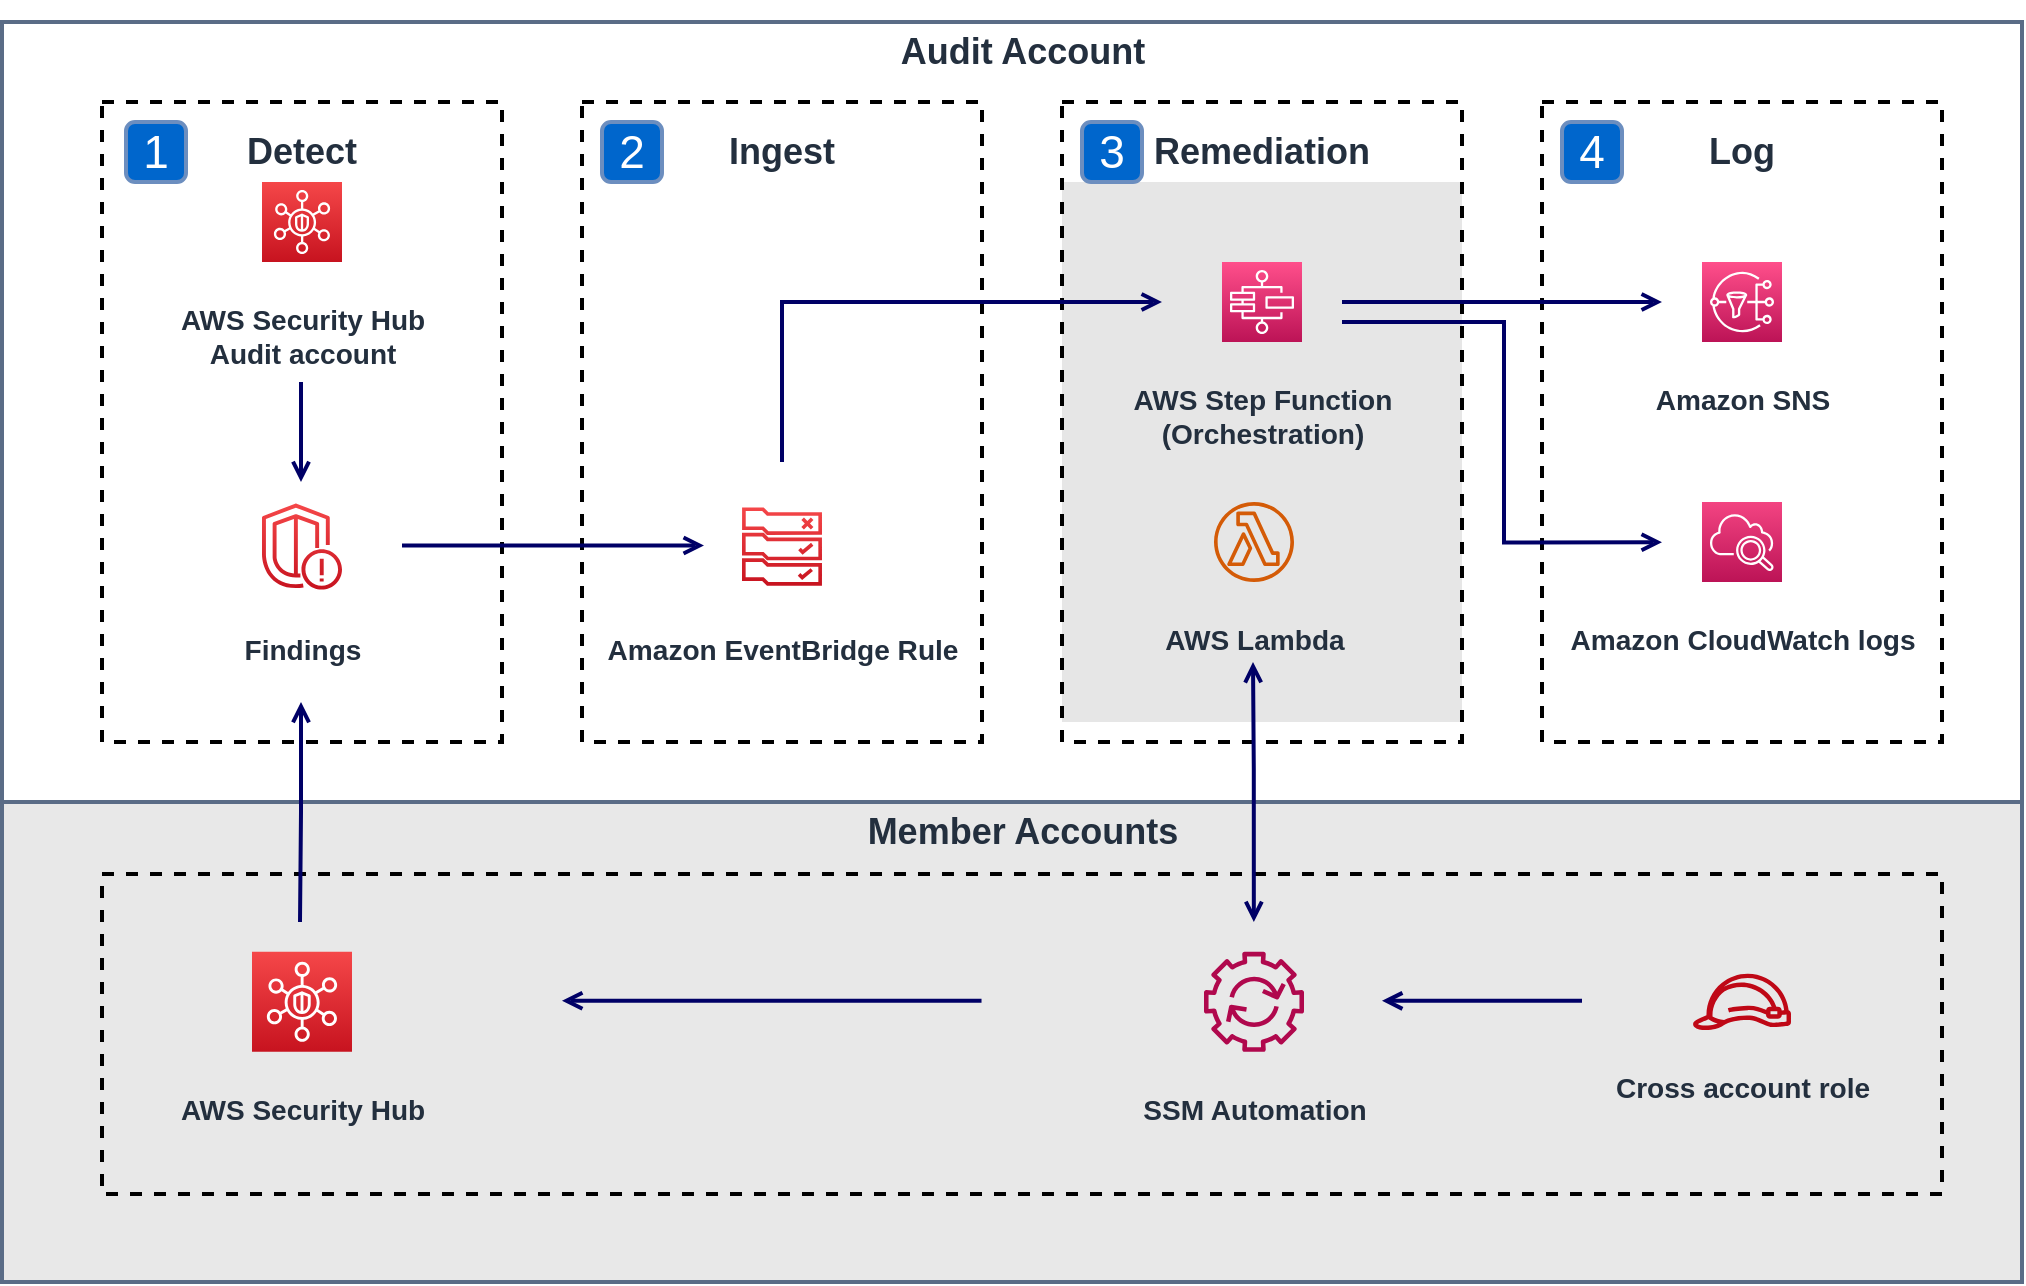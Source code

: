 <mxfile version="15.9.6" type="github">
  <diagram id="-_PuM2wYpfCO6fIP_Evk" name="Page-1">
    <mxGraphModel dx="2629" dy="1072" grid="1" gridSize="10" guides="1" tooltips="1" connect="1" arrows="1" fold="1" page="1" pageScale="1" pageWidth="827" pageHeight="1169" math="0" shadow="0">
      <root>
        <mxCell id="0" />
        <mxCell id="1" parent="0" />
        <mxCell id="5-8m9FPlLGpZZx9Ya4Tx-46" value="" style="fillColor=#E8E8E8;strokeColor=#5A6C86;verticalAlign=top;fontStyle=0;fontColor=#5A6C86;strokeWidth=2;" vertex="1" parent="1">
          <mxGeometry x="-490" y="470" width="1010" height="240" as="geometry" />
        </mxCell>
        <mxCell id="5-8m9FPlLGpZZx9Ya4Tx-1" value="" style="fillColor=default;strokeColor=#5A6C86;verticalAlign=top;fontStyle=0;fontColor=#5A6C86;strokeWidth=2;" vertex="1" parent="1">
          <mxGeometry x="-490" y="80" width="1010" height="390" as="geometry" />
        </mxCell>
        <mxCell id="5-8m9FPlLGpZZx9Ya4Tx-27" value="" style="rounded=0;whiteSpace=wrap;html=1;dashed=0;sketch=0;pointerEvents=1;fontFamily=Helvetica;fontSize=12;fontColor=#232F3E;fillColor=#E6E6E6;gradientColor=none;strokeColor=none;" vertex="1" parent="1">
          <mxGeometry x="40" y="160" width="200" height="270" as="geometry" />
        </mxCell>
        <mxCell id="5-8m9FPlLGpZZx9Ya4Tx-2" value="" style="rounded=0;whiteSpace=wrap;html=1;strokeWidth=2;fillColor=none;dashed=1;" vertex="1" parent="1">
          <mxGeometry x="-440" y="120" width="200" height="320" as="geometry" />
        </mxCell>
        <mxCell id="5-8m9FPlLGpZZx9Ya4Tx-7" value="" style="rounded=0;whiteSpace=wrap;html=1;strokeWidth=2;fillColor=none;dashed=1;" vertex="1" parent="1">
          <mxGeometry x="-440" y="506" width="920" height="160" as="geometry" />
        </mxCell>
        <mxCell id="5-8m9FPlLGpZZx9Ya4Tx-8" value="&lt;font color=&quot;#ffffff&quot; style=&quot;font-size: 23px&quot;&gt;1&lt;/font&gt;" style="rounded=1;whiteSpace=wrap;html=1;strokeWidth=2;fillColor=#0066CC;gradientColor=none;strokeColor=#6c8ebf;aspect=fixed;" vertex="1" parent="1">
          <mxGeometry x="-428" y="130" width="30" height="30" as="geometry" />
        </mxCell>
        <mxCell id="5-8m9FPlLGpZZx9Ya4Tx-9" value="" style="rounded=0;whiteSpace=wrap;html=1;strokeWidth=2;fillColor=none;dashed=1;" vertex="1" parent="1">
          <mxGeometry x="-200" y="120" width="200" height="320" as="geometry" />
        </mxCell>
        <mxCell id="5-8m9FPlLGpZZx9Ya4Tx-11" value="" style="rounded=0;whiteSpace=wrap;html=1;strokeWidth=2;fillColor=none;dashed=1;" vertex="1" parent="1">
          <mxGeometry x="40" y="120" width="200" height="320" as="geometry" />
        </mxCell>
        <mxCell id="5-8m9FPlLGpZZx9Ya4Tx-13" value="" style="rounded=0;whiteSpace=wrap;html=1;strokeWidth=2;fillColor=none;dashed=1;" vertex="1" parent="1">
          <mxGeometry x="280" y="120" width="200" height="320" as="geometry" />
        </mxCell>
        <mxCell id="5-8m9FPlLGpZZx9Ya4Tx-15" value="&lt;h3&gt;&lt;font style=&quot;font-size: 14px&quot;&gt;&lt;b&gt;AWS Security Hub&lt;br&gt;&lt;/b&gt;&lt;/font&gt;&lt;font style=&quot;font-size: 14px&quot;&gt;&lt;b&gt;Audit account&lt;/b&gt;&lt;/font&gt;&lt;/h3&gt;" style="sketch=0;points=[[0,0,0],[0.25,0,0],[0.5,0,0],[0.75,0,0],[1,0,0],[0,1,0],[0.25,1,0],[0.5,1,0],[0.75,1,0],[1,1,0],[0,0.25,0],[0,0.5,0],[0,0.75,0],[1,0.25,0],[1,0.5,0],[1,0.75,0]];outlineConnect=0;fontColor=#232F3E;gradientColor=#F54749;gradientDirection=north;fillColor=#C7131F;strokeColor=#ffffff;dashed=0;verticalLabelPosition=bottom;verticalAlign=top;align=center;html=1;fontSize=12;fontStyle=0;aspect=fixed;shape=mxgraph.aws4.resourceIcon;resIcon=mxgraph.aws4.security_hub;" vertex="1" parent="1">
          <mxGeometry x="-360" y="160" width="40" height="40" as="geometry" />
        </mxCell>
        <mxCell id="5-8m9FPlLGpZZx9Ya4Tx-16" value="&lt;h3&gt;Findings&lt;/h3&gt;" style="sketch=0;outlineConnect=0;fontColor=#232F3E;gradientColor=#F54749;fillColor=#C7131F;strokeColor=#ffffff;dashed=0;verticalLabelPosition=bottom;verticalAlign=top;align=center;html=1;fontSize=12;fontStyle=0;aspect=fixed;pointerEvents=1;shape=mxgraph.aws4.finding;gradientDirection=north;" vertex="1" parent="1">
          <mxGeometry x="-360" y="320" width="40" height="44.57" as="geometry" />
        </mxCell>
        <mxCell id="5-8m9FPlLGpZZx9Ya4Tx-17" value="&lt;h3&gt;Amazon EventBridge Rule&lt;/h3&gt;" style="sketch=0;outlineConnect=0;fontColor=#232F3E;gradientColor=#F54749;fillColor=#C7131F;strokeColor=#ffffff;dashed=0;verticalLabelPosition=bottom;verticalAlign=top;align=center;html=1;fontSize=12;fontStyle=0;aspect=fixed;pointerEvents=1;shape=mxgraph.aws4.rule_2;fontFamily=Helvetica;gradientDirection=north;" vertex="1" parent="1">
          <mxGeometry x="-120" y="320" width="40" height="44.57" as="geometry" />
        </mxCell>
        <mxCell id="5-8m9FPlLGpZZx9Ya4Tx-18" value="&lt;font color=&quot;#ffffff&quot; style=&quot;font-size: 23px&quot;&gt;2&lt;/font&gt;" style="rounded=1;whiteSpace=wrap;html=1;strokeWidth=2;fillColor=#0066CC;gradientColor=none;strokeColor=#6c8ebf;aspect=fixed;" vertex="1" parent="1">
          <mxGeometry x="-190" y="130" width="30" height="30" as="geometry" />
        </mxCell>
        <mxCell id="5-8m9FPlLGpZZx9Ya4Tx-19" value="&lt;h2&gt;Detect&lt;/h2&gt;" style="text;html=1;strokeColor=none;fillColor=none;align=center;verticalAlign=middle;whiteSpace=wrap;rounded=0;dashed=0;sketch=0;pointerEvents=1;fontFamily=Helvetica;fontSize=12;fontColor=#232F3E;" vertex="1" parent="1">
          <mxGeometry x="-370" y="130" width="60" height="30" as="geometry" />
        </mxCell>
        <mxCell id="5-8m9FPlLGpZZx9Ya4Tx-20" value="&lt;h2&gt;Ingest&lt;/h2&gt;" style="text;html=1;strokeColor=none;fillColor=none;align=center;verticalAlign=middle;whiteSpace=wrap;rounded=0;dashed=0;sketch=0;pointerEvents=1;fontFamily=Helvetica;fontSize=12;fontColor=#232F3E;" vertex="1" parent="1">
          <mxGeometry x="-130" y="130" width="60" height="30" as="geometry" />
        </mxCell>
        <mxCell id="5-8m9FPlLGpZZx9Ya4Tx-21" value="&lt;h2&gt;Remediation&lt;/h2&gt;" style="text;html=1;strokeColor=none;fillColor=none;align=center;verticalAlign=middle;whiteSpace=wrap;rounded=0;dashed=0;sketch=0;pointerEvents=1;fontFamily=Helvetica;fontSize=12;fontColor=#232F3E;" vertex="1" parent="1">
          <mxGeometry x="110" y="130" width="60" height="30" as="geometry" />
        </mxCell>
        <mxCell id="5-8m9FPlLGpZZx9Ya4Tx-22" value="&lt;h2&gt;Log&lt;/h2&gt;" style="text;html=1;strokeColor=none;fillColor=none;align=center;verticalAlign=middle;whiteSpace=wrap;rounded=0;dashed=0;sketch=0;pointerEvents=1;fontFamily=Helvetica;fontSize=12;fontColor=#232F3E;" vertex="1" parent="1">
          <mxGeometry x="350" y="130" width="60" height="30" as="geometry" />
        </mxCell>
        <mxCell id="5-8m9FPlLGpZZx9Ya4Tx-23" value="&lt;h3&gt;AWS Lambda&lt;/h3&gt;" style="sketch=0;outlineConnect=0;fontColor=#232F3E;gradientColor=none;fillColor=#D45B07;strokeColor=none;dashed=0;verticalLabelPosition=bottom;verticalAlign=top;align=center;html=1;fontSize=12;fontStyle=0;aspect=fixed;pointerEvents=1;shape=mxgraph.aws4.lambda_function;fontFamily=Helvetica;" vertex="1" parent="1">
          <mxGeometry x="116" y="320" width="40" height="40" as="geometry" />
        </mxCell>
        <mxCell id="5-8m9FPlLGpZZx9Ya4Tx-24" value="&lt;h3&gt;AWS Step Function&lt;br&gt;(Orchestration)&lt;/h3&gt;" style="sketch=0;points=[[0,0,0],[0.25,0,0],[0.5,0,0],[0.75,0,0],[1,0,0],[0,1,0],[0.25,1,0],[0.5,1,0],[0.75,1,0],[1,1,0],[0,0.25,0],[0,0.5,0],[0,0.75,0],[1,0.25,0],[1,0.5,0],[1,0.75,0]];outlineConnect=0;fontColor=#232F3E;gradientColor=#FF4F8B;gradientDirection=north;fillColor=#BC1356;strokeColor=#ffffff;dashed=0;verticalLabelPosition=bottom;verticalAlign=top;align=center;html=1;fontSize=12;fontStyle=0;aspect=fixed;shape=mxgraph.aws4.resourceIcon;resIcon=mxgraph.aws4.step_functions;pointerEvents=1;fontFamily=Helvetica;" vertex="1" parent="1">
          <mxGeometry x="120" y="200" width="40" height="40" as="geometry" />
        </mxCell>
        <mxCell id="5-8m9FPlLGpZZx9Ya4Tx-25" value="&lt;h3&gt;Amazon SNS&lt;/h3&gt;" style="sketch=0;points=[[0,0,0],[0.25,0,0],[0.5,0,0],[0.75,0,0],[1,0,0],[0,1,0],[0.25,1,0],[0.5,1,0],[0.75,1,0],[1,1,0],[0,0.25,0],[0,0.5,0],[0,0.75,0],[1,0.25,0],[1,0.5,0],[1,0.75,0]];outlineConnect=0;fontColor=#232F3E;gradientColor=#FF4F8B;gradientDirection=north;fillColor=#BC1356;strokeColor=#ffffff;dashed=0;verticalLabelPosition=bottom;verticalAlign=top;align=center;html=1;fontSize=12;fontStyle=0;aspect=fixed;shape=mxgraph.aws4.resourceIcon;resIcon=mxgraph.aws4.sns;pointerEvents=1;fontFamily=Helvetica;" vertex="1" parent="1">
          <mxGeometry x="360" y="200" width="40" height="40" as="geometry" />
        </mxCell>
        <mxCell id="5-8m9FPlLGpZZx9Ya4Tx-26" value="&lt;h3&gt;Amazon CloudWatch logs&lt;/h3&gt;" style="sketch=0;points=[[0,0,0],[0.25,0,0],[0.5,0,0],[0.75,0,0],[1,0,0],[0,1,0],[0.25,1,0],[0.5,1,0],[0.75,1,0],[1,1,0],[0,0.25,0],[0,0.5,0],[0,0.75,0],[1,0.25,0],[1,0.5,0],[1,0.75,0]];points=[[0,0,0],[0.25,0,0],[0.5,0,0],[0.75,0,0],[1,0,0],[0,1,0],[0.25,1,0],[0.5,1,0],[0.75,1,0],[1,1,0],[0,0.25,0],[0,0.5,0],[0,0.75,0],[1,0.25,0],[1,0.5,0],[1,0.75,0]];outlineConnect=0;fontColor=#232F3E;gradientColor=#F34482;gradientDirection=north;fillColor=#BC1356;strokeColor=#ffffff;dashed=0;verticalLabelPosition=bottom;verticalAlign=top;align=center;html=1;fontSize=12;fontStyle=0;aspect=fixed;shape=mxgraph.aws4.resourceIcon;resIcon=mxgraph.aws4.cloudwatch_2;pointerEvents=1;fontFamily=Helvetica;" vertex="1" parent="1">
          <mxGeometry x="360" y="320" width="40" height="40" as="geometry" />
        </mxCell>
        <mxCell id="5-8m9FPlLGpZZx9Ya4Tx-28" value="&lt;h3&gt;Cross account role&lt;/h3&gt;" style="sketch=0;outlineConnect=0;fontColor=#232F3E;gradientColor=none;fillColor=#BF0816;strokeColor=none;dashed=0;verticalLabelPosition=bottom;verticalAlign=top;align=center;html=1;fontSize=12;fontStyle=0;aspect=fixed;pointerEvents=1;shape=mxgraph.aws4.role;rounded=0;fontFamily=Helvetica;" vertex="1" parent="1">
          <mxGeometry x="355" y="555.82" width="50" height="28.2" as="geometry" />
        </mxCell>
        <mxCell id="5-8m9FPlLGpZZx9Ya4Tx-29" value="&lt;h3&gt;SSM Automation&lt;/h3&gt;" style="sketch=0;outlineConnect=0;fontColor=#232F3E;gradientColor=none;fillColor=#B0084D;strokeColor=none;dashed=0;verticalLabelPosition=bottom;verticalAlign=top;align=center;html=1;fontSize=12;fontStyle=0;aspect=fixed;pointerEvents=1;shape=mxgraph.aws4.automation;rounded=0;fontFamily=Helvetica;" vertex="1" parent="1">
          <mxGeometry x="111" y="544.92" width="50" height="50" as="geometry" />
        </mxCell>
        <mxCell id="5-8m9FPlLGpZZx9Ya4Tx-30" value="&lt;h3&gt;&lt;font style=&quot;font-size: 14px&quot;&gt;&lt;b&gt;AWS Security Hub&lt;/b&gt;&lt;/font&gt;&lt;/h3&gt;" style="sketch=0;points=[[0,0,0],[0.25,0,0],[0.5,0,0],[0.75,0,0],[1,0,0],[0,1,0],[0.25,1,0],[0.5,1,0],[0.75,1,0],[1,1,0],[0,0.25,0],[0,0.5,0],[0,0.75,0],[1,0.25,0],[1,0.5,0],[1,0.75,0]];outlineConnect=0;fontColor=#232F3E;gradientColor=#F54749;gradientDirection=north;fillColor=#C7131F;strokeColor=#ffffff;dashed=0;verticalLabelPosition=bottom;verticalAlign=top;align=center;html=1;fontSize=12;fontStyle=0;aspect=fixed;shape=mxgraph.aws4.resourceIcon;resIcon=mxgraph.aws4.security_hub;" vertex="1" parent="1">
          <mxGeometry x="-365" y="544.92" width="50" height="50" as="geometry" />
        </mxCell>
        <mxCell id="5-8m9FPlLGpZZx9Ya4Tx-31" value="" style="edgeStyle=orthogonalEdgeStyle;html=1;endArrow=none;elbow=vertical;startArrow=open;startFill=0;strokeColor=#000066;rounded=0;fontFamily=Helvetica;fontSize=12;fontColor=#232F3E;strokeWidth=2;" edge="1" parent="1">
          <mxGeometry width="100" relative="1" as="geometry">
            <mxPoint x="200" y="569.42" as="sourcePoint" />
            <mxPoint x="300" y="569.42" as="targetPoint" />
          </mxGeometry>
        </mxCell>
        <mxCell id="5-8m9FPlLGpZZx9Ya4Tx-32" value="" style="edgeStyle=orthogonalEdgeStyle;html=1;endArrow=none;elbow=vertical;startArrow=open;startFill=0;strokeColor=#000066;rounded=0;fontFamily=Helvetica;fontSize=12;fontColor=#232F3E;strokeWidth=2;endSize=6;exitX=0.25;exitY=0.396;exitDx=0;exitDy=0;exitPerimeter=0;entryX=0.478;entryY=0.396;entryDx=0;entryDy=0;entryPerimeter=0;" edge="1" parent="1" source="5-8m9FPlLGpZZx9Ya4Tx-7" target="5-8m9FPlLGpZZx9Ya4Tx-7">
          <mxGeometry width="100" relative="1" as="geometry">
            <mxPoint x="-170.5" y="569.42" as="sourcePoint" />
            <mxPoint x="-29.5" y="569.42" as="targetPoint" />
          </mxGeometry>
        </mxCell>
        <mxCell id="5-8m9FPlLGpZZx9Ya4Tx-36" value="" style="edgeStyle=orthogonalEdgeStyle;html=1;endArrow=none;elbow=vertical;startArrow=open;startFill=0;strokeColor=#000066;rounded=0;fontFamily=Helvetica;fontSize=12;fontColor=#232F3E;strokeWidth=2;endSize=6;" edge="1" parent="1">
          <mxGeometry width="100" relative="1" as="geometry">
            <mxPoint x="-340.5" y="420" as="sourcePoint" />
            <mxPoint x="-341" y="530" as="targetPoint" />
            <Array as="points">
              <mxPoint x="-340" y="475" />
            </Array>
          </mxGeometry>
        </mxCell>
        <mxCell id="5-8m9FPlLGpZZx9Ya4Tx-37" value="" style="edgeStyle=orthogonalEdgeStyle;html=1;endArrow=none;elbow=vertical;startArrow=open;startFill=0;strokeColor=#000066;rounded=0;fontFamily=Helvetica;fontSize=12;fontColor=#232F3E;strokeWidth=2;endSize=6;" edge="1" parent="1">
          <mxGeometry width="100" relative="1" as="geometry">
            <mxPoint x="-340.5" y="310" as="sourcePoint" />
            <mxPoint x="-340.5" y="260" as="targetPoint" />
          </mxGeometry>
        </mxCell>
        <mxCell id="5-8m9FPlLGpZZx9Ya4Tx-38" value="" style="edgeStyle=orthogonalEdgeStyle;html=1;endArrow=none;elbow=vertical;startArrow=open;startFill=0;strokeColor=#000066;rounded=0;fontFamily=Helvetica;fontSize=12;fontColor=#232F3E;strokeWidth=2;endSize=6;" edge="1" parent="1">
          <mxGeometry width="100" relative="1" as="geometry">
            <mxPoint x="-139" y="341.79" as="sourcePoint" />
            <mxPoint x="-290" y="341.79" as="targetPoint" />
          </mxGeometry>
        </mxCell>
        <mxCell id="5-8m9FPlLGpZZx9Ya4Tx-39" value="" style="edgeStyle=orthogonalEdgeStyle;html=1;endArrow=none;elbow=vertical;startArrow=open;startFill=0;strokeColor=#000066;rounded=0;fontFamily=Helvetica;fontSize=12;fontColor=#232F3E;strokeWidth=2;endSize=6;" edge="1" parent="1">
          <mxGeometry width="100" relative="1" as="geometry">
            <mxPoint x="90" y="220" as="sourcePoint" />
            <mxPoint x="-100" y="300" as="targetPoint" />
            <Array as="points">
              <mxPoint x="-100" y="220" />
            </Array>
          </mxGeometry>
        </mxCell>
        <mxCell id="5-8m9FPlLGpZZx9Ya4Tx-41" value="" style="edgeStyle=orthogonalEdgeStyle;html=1;endArrow=open;elbow=vertical;startArrow=open;startFill=0;strokeColor=#000066;rounded=0;fontFamily=Helvetica;fontSize=12;fontColor=#232F3E;strokeWidth=2;endSize=6;endFill=0;exitX=0.626;exitY=0.15;exitDx=0;exitDy=0;exitPerimeter=0;" edge="1" parent="1" source="5-8m9FPlLGpZZx9Ya4Tx-7">
          <mxGeometry width="100" relative="1" as="geometry">
            <mxPoint x="136" y="520" as="sourcePoint" />
            <mxPoint x="135.5" y="400" as="targetPoint" />
          </mxGeometry>
        </mxCell>
        <mxCell id="5-8m9FPlLGpZZx9Ya4Tx-42" value="" style="edgeStyle=orthogonalEdgeStyle;html=1;endArrow=none;elbow=vertical;startArrow=open;startFill=0;strokeColor=#000066;rounded=0;fontFamily=Helvetica;fontSize=12;fontColor=#232F3E;strokeWidth=2;endSize=6;" edge="1" parent="1">
          <mxGeometry width="100" relative="1" as="geometry">
            <mxPoint x="340" y="220" as="sourcePoint" />
            <mxPoint x="180" y="220" as="targetPoint" />
            <Array as="points">
              <mxPoint x="180" y="220" />
            </Array>
          </mxGeometry>
        </mxCell>
        <mxCell id="5-8m9FPlLGpZZx9Ya4Tx-43" value="" style="edgeStyle=orthogonalEdgeStyle;html=1;endArrow=none;elbow=vertical;startArrow=open;startFill=0;strokeColor=#000066;rounded=0;fontFamily=Helvetica;fontSize=12;fontColor=#232F3E;strokeWidth=2;endSize=6;exitX=0.3;exitY=0.688;exitDx=0;exitDy=0;exitPerimeter=0;" edge="1" parent="1" source="5-8m9FPlLGpZZx9Ya4Tx-13">
          <mxGeometry width="100" relative="1" as="geometry">
            <mxPoint x="311" y="340" as="sourcePoint" />
            <mxPoint x="180" y="230" as="targetPoint" />
            <Array as="points">
              <mxPoint x="261" y="340" />
              <mxPoint x="261" y="230" />
            </Array>
          </mxGeometry>
        </mxCell>
        <mxCell id="5-8m9FPlLGpZZx9Ya4Tx-44" value="&lt;font color=&quot;#ffffff&quot; style=&quot;font-size: 23px&quot;&gt;3&lt;/font&gt;" style="rounded=1;whiteSpace=wrap;html=1;strokeWidth=2;fillColor=#0066CC;gradientColor=none;strokeColor=#6c8ebf;aspect=fixed;" vertex="1" parent="1">
          <mxGeometry x="50" y="130" width="30" height="30" as="geometry" />
        </mxCell>
        <mxCell id="5-8m9FPlLGpZZx9Ya4Tx-45" value="&lt;font color=&quot;#ffffff&quot; style=&quot;font-size: 23px&quot;&gt;4&lt;/font&gt;" style="rounded=1;whiteSpace=wrap;html=1;strokeWidth=2;fillColor=#0066CC;gradientColor=none;strokeColor=#6c8ebf;aspect=fixed;" vertex="1" parent="1">
          <mxGeometry x="290" y="130" width="30" height="30" as="geometry" />
        </mxCell>
        <mxCell id="5-8m9FPlLGpZZx9Ya4Tx-47" value="&lt;h2&gt;Audit Account&lt;/h2&gt;" style="text;html=1;strokeColor=none;fillColor=none;align=center;verticalAlign=middle;whiteSpace=wrap;rounded=0;dashed=0;sketch=0;pointerEvents=1;fontFamily=Helvetica;fontSize=12;fontColor=#232F3E;" vertex="1" parent="1">
          <mxGeometry x="-62.5" y="80" width="165" height="30" as="geometry" />
        </mxCell>
        <mxCell id="5-8m9FPlLGpZZx9Ya4Tx-48" value="&lt;h2&gt;Member Accounts&lt;/h2&gt;" style="text;html=1;strokeColor=none;fillColor=none;align=center;verticalAlign=middle;whiteSpace=wrap;rounded=0;dashed=0;sketch=0;pointerEvents=1;fontFamily=Helvetica;fontSize=12;fontColor=#232F3E;" vertex="1" parent="1">
          <mxGeometry x="-62.5" y="470.0" width="165" height="30" as="geometry" />
        </mxCell>
      </root>
    </mxGraphModel>
  </diagram>
</mxfile>
